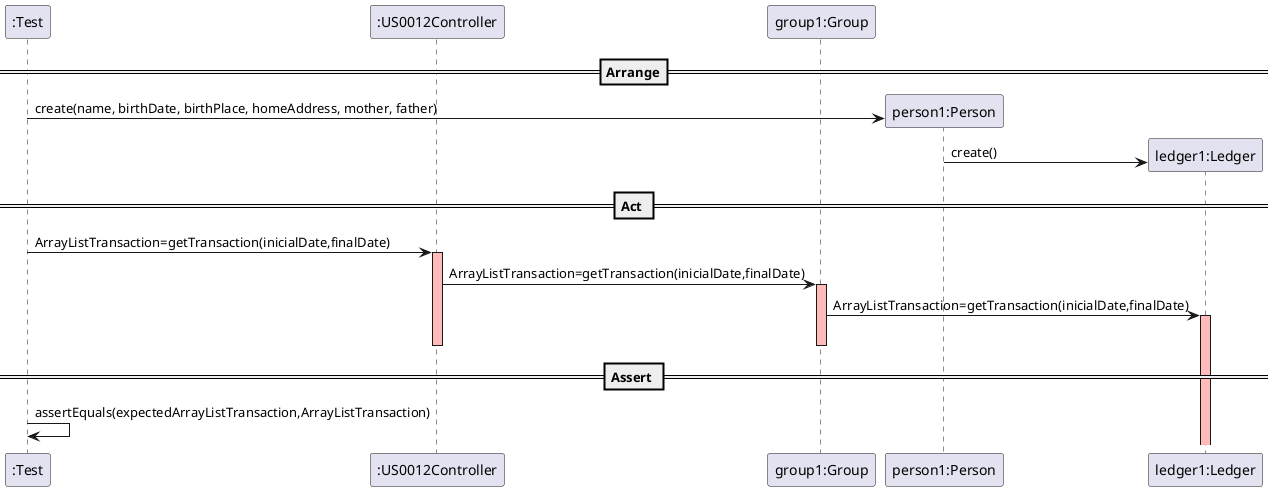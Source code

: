 @startuml
create ":Test"

==Arrange==
create ":US0012Controller"
create "group1:Group"


create "person1:Person"
":Test" -> "person1:Person" : create(name, birthDate, birthPlace, homeAddress, mother, father)

create "ledger1:Ledger"
"person1:Person" -> "ledger1:Ledger" : create()

== Act ==

":Test" -> ":US0012Controller" : ArrayListTransaction=getTransaction(inicialDate,finalDate)
activate ":US0012Controller"  #FFBBBB

":US0012Controller" -> "group1:Group" : ArrayListTransaction=getTransaction(inicialDate,finalDate)
activate "group1:Group"  #FFBBBB

"group1:Group" -> "ledger1:Ledger" : ArrayListTransaction=getTransaction(inicialDate,finalDate)
activate "ledger1:Ledger"  #FFBBBB



deactivate "group1:Group"  #FFBBBB
deactivate ":US0012Controller"  #FFBBBB

== Assert ==

":Test" -> ":Test" : assertEquals(expectedArrayListTransaction,ArrayListTransaction)

@enduml